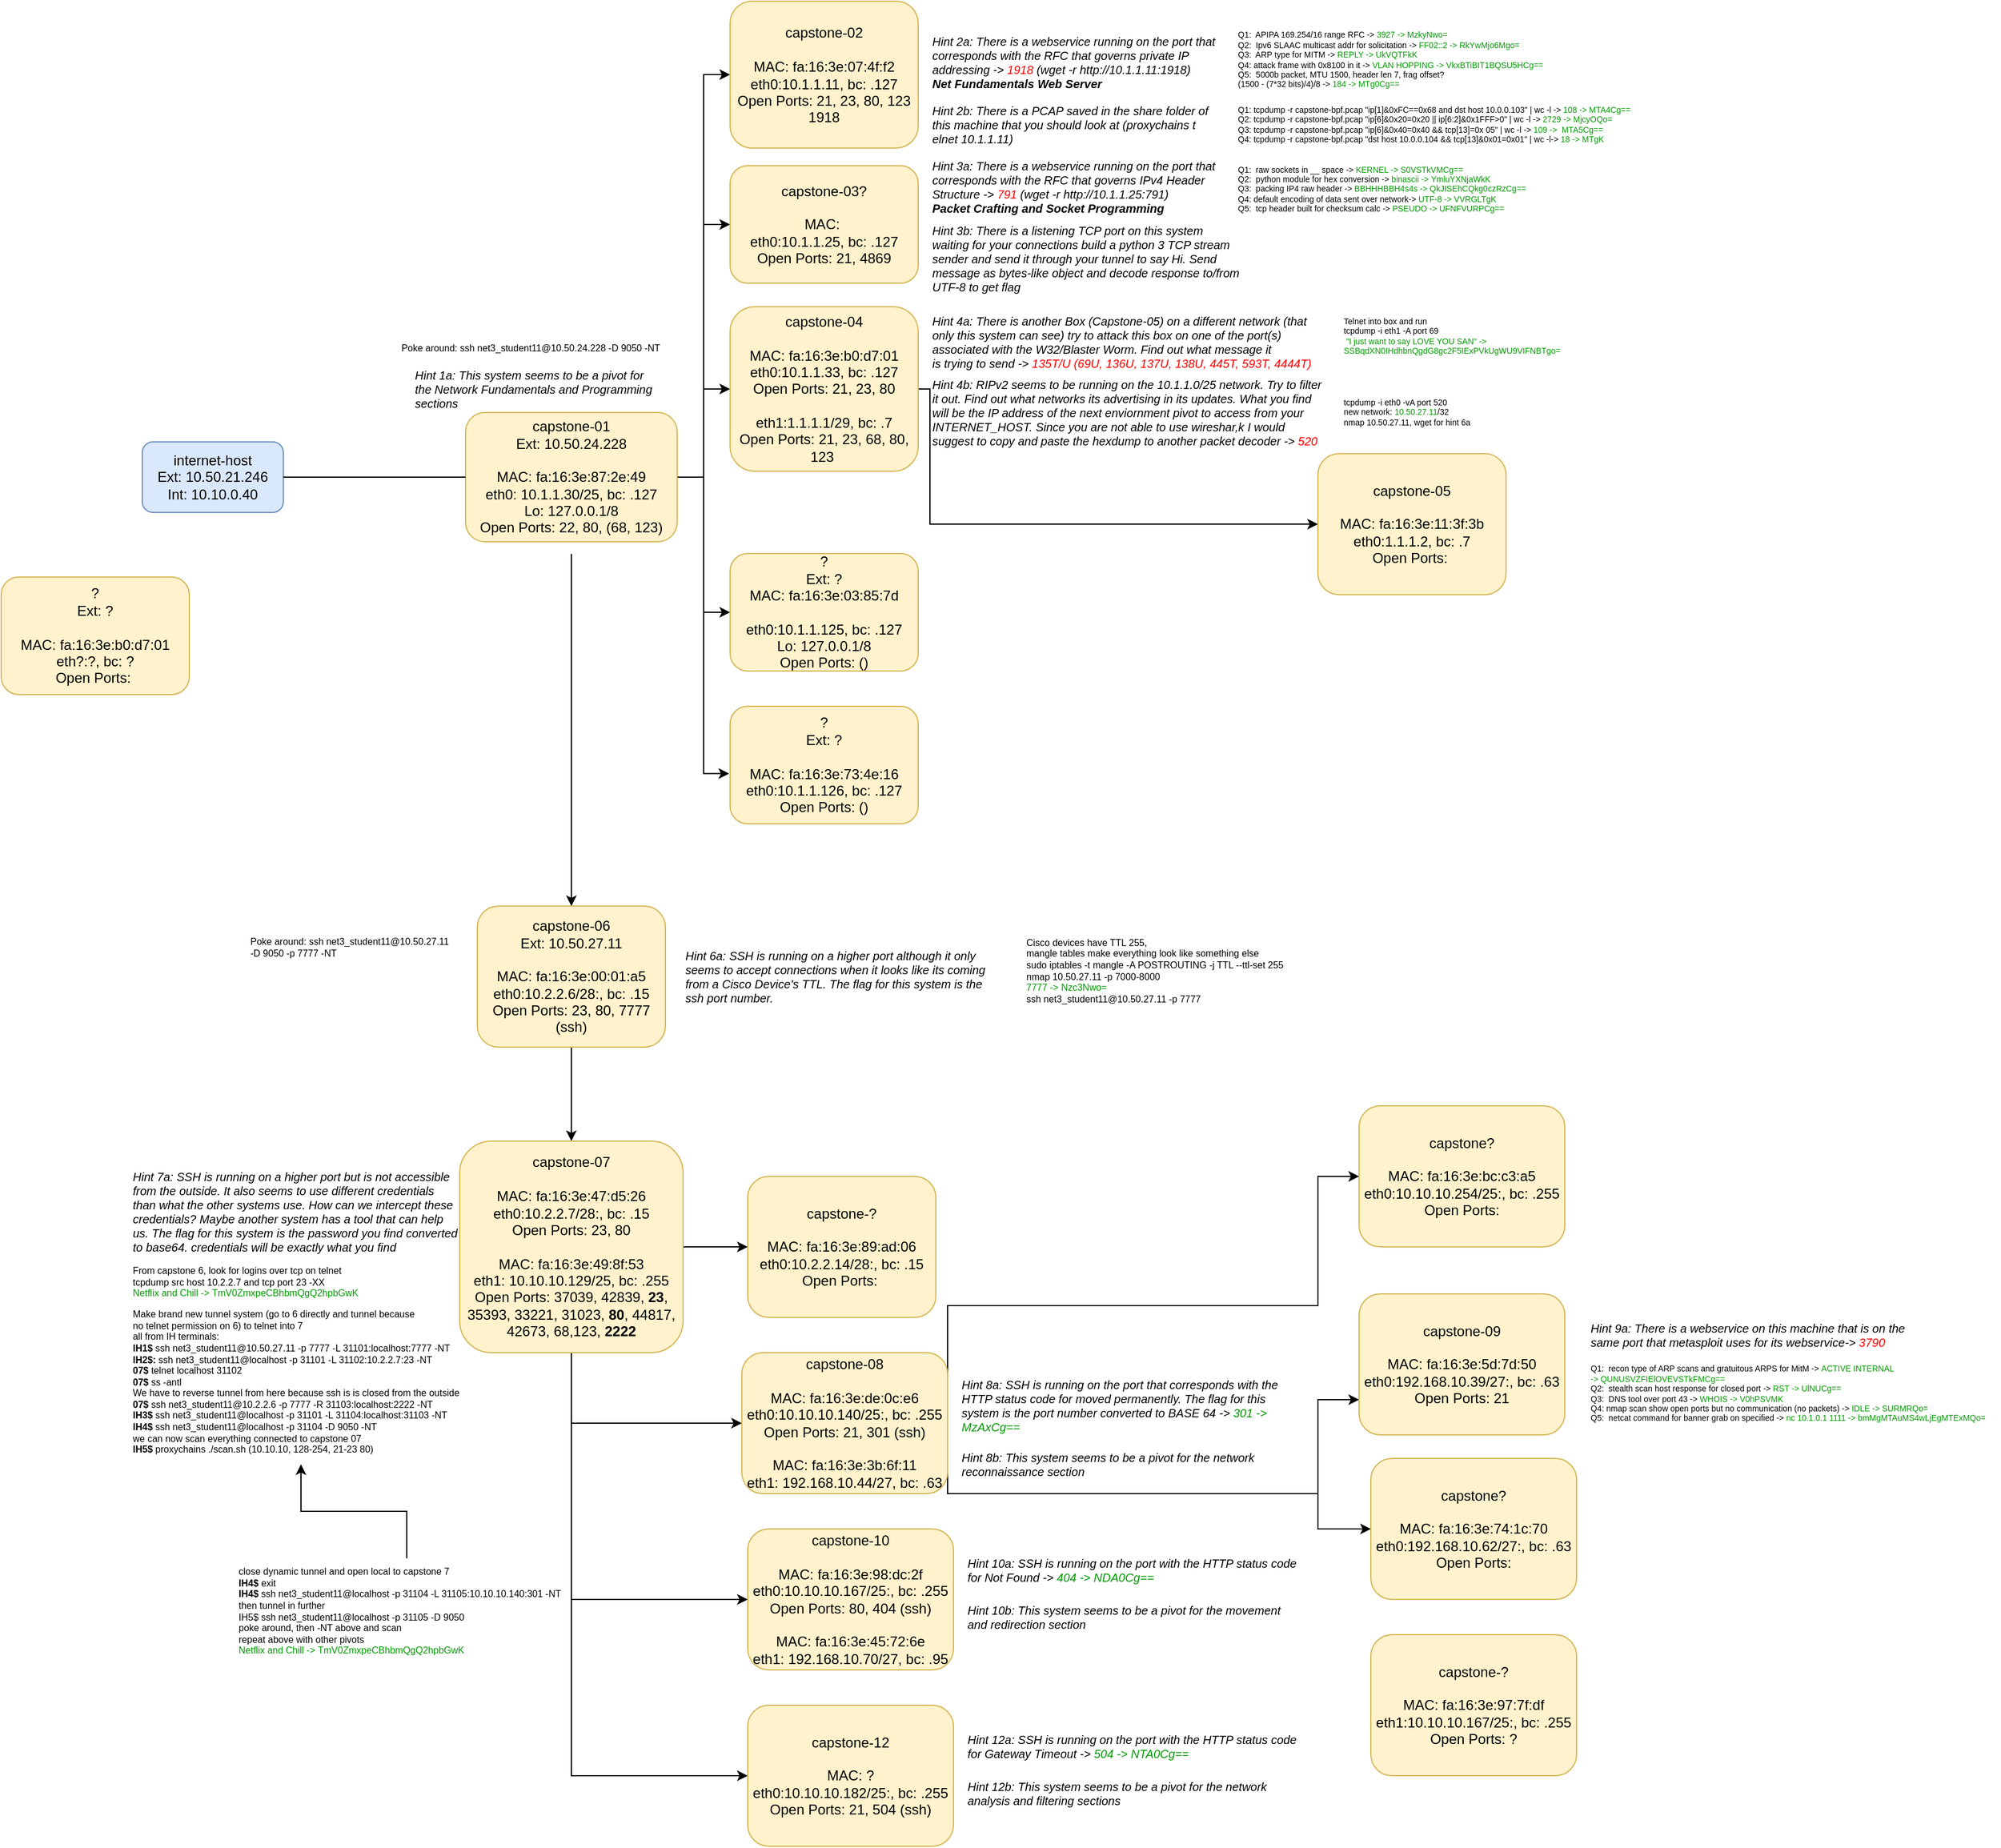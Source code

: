 <mxfile version="16.6.2" type="github">
  <diagram id="ZfgTW8RmMzK-_vYFPty-" name="Page-1">
    <mxGraphModel dx="1906" dy="566" grid="1" gridSize="10" guides="1" tooltips="1" connect="1" arrows="1" fold="1" page="1" pageScale="1" pageWidth="850" pageHeight="1100" math="0" shadow="0">
      <root>
        <mxCell id="0" />
        <mxCell id="1" parent="0" />
        <mxCell id="hog6Gc4PmT9u0CKpANyL-1" value="internet-host&lt;br&gt;Ext: 10.50.21.246&lt;br&gt;Int: 10.10.0.40" style="rounded=1;whiteSpace=wrap;html=1;fillColor=#dae8fc;strokeColor=#6c8ebf;" vertex="1" parent="1">
          <mxGeometry y="745" width="120" height="60" as="geometry" />
        </mxCell>
        <mxCell id="hog6Gc4PmT9u0CKpANyL-12" style="edgeStyle=orthogonalEdgeStyle;rounded=0;orthogonalLoop=1;jettySize=auto;html=1;exitX=1;exitY=0.5;exitDx=0;exitDy=0;entryX=0;entryY=0.5;entryDx=0;entryDy=0;" edge="1" parent="1" source="hog6Gc4PmT9u0CKpANyL-2" target="hog6Gc4PmT9u0CKpANyL-4">
          <mxGeometry relative="1" as="geometry" />
        </mxCell>
        <mxCell id="hog6Gc4PmT9u0CKpANyL-17" style="edgeStyle=orthogonalEdgeStyle;rounded=0;orthogonalLoop=1;jettySize=auto;html=1;exitX=1;exitY=0.5;exitDx=0;exitDy=0;entryX=0;entryY=0.5;entryDx=0;entryDy=0;" edge="1" parent="1" source="hog6Gc4PmT9u0CKpANyL-2" target="hog6Gc4PmT9u0CKpANyL-14">
          <mxGeometry relative="1" as="geometry" />
        </mxCell>
        <mxCell id="hog6Gc4PmT9u0CKpANyL-18" style="edgeStyle=orthogonalEdgeStyle;rounded=0;orthogonalLoop=1;jettySize=auto;html=1;exitX=1;exitY=0.5;exitDx=0;exitDy=0;entryX=0;entryY=0.5;entryDx=0;entryDy=0;" edge="1" parent="1" source="hog6Gc4PmT9u0CKpANyL-2" target="hog6Gc4PmT9u0CKpANyL-15">
          <mxGeometry relative="1" as="geometry" />
        </mxCell>
        <mxCell id="hog6Gc4PmT9u0CKpANyL-19" style="edgeStyle=orthogonalEdgeStyle;rounded=0;orthogonalLoop=1;jettySize=auto;html=1;exitX=1;exitY=0.5;exitDx=0;exitDy=0;entryX=-0.005;entryY=0.573;entryDx=0;entryDy=0;entryPerimeter=0;" edge="1" parent="1" source="hog6Gc4PmT9u0CKpANyL-2" target="hog6Gc4PmT9u0CKpANyL-16">
          <mxGeometry relative="1" as="geometry" />
        </mxCell>
        <mxCell id="hog6Gc4PmT9u0CKpANyL-42" style="edgeStyle=orthogonalEdgeStyle;rounded=0;orthogonalLoop=1;jettySize=auto;html=1;exitX=0.5;exitY=1.094;exitDx=0;exitDy=0;entryX=0.5;entryY=0;entryDx=0;entryDy=0;fontSize=12;fontColor=#000000;exitPerimeter=0;" edge="1" parent="1" source="hog6Gc4PmT9u0CKpANyL-2" target="hog6Gc4PmT9u0CKpANyL-41">
          <mxGeometry relative="1" as="geometry">
            <Array as="points">
              <mxPoint x="365" y="840" />
              <mxPoint x="365" y="1140" />
            </Array>
          </mxGeometry>
        </mxCell>
        <mxCell id="hog6Gc4PmT9u0CKpANyL-55" style="edgeStyle=orthogonalEdgeStyle;rounded=0;orthogonalLoop=1;jettySize=auto;html=1;exitX=1;exitY=0.5;exitDx=0;exitDy=0;entryX=0;entryY=0.5;entryDx=0;entryDy=0;fontSize=8;fontColor=#000000;" edge="1" parent="1" source="hog6Gc4PmT9u0CKpANyL-2" target="hog6Gc4PmT9u0CKpANyL-20">
          <mxGeometry relative="1" as="geometry" />
        </mxCell>
        <mxCell id="hog6Gc4PmT9u0CKpANyL-2" value="capstone-01&lt;br&gt;Ext: 10.50.24.228&lt;br&gt;&lt;br&gt;MAC:&amp;nbsp;fa:16:3e:87:2e:49&lt;br&gt;eth0: 10.1.1.30/25, bc: .127&lt;br&gt;Lo: 127.0.0.1/8&lt;br&gt;Open Ports: 22, 80, (68, 123)" style="rounded=1;whiteSpace=wrap;html=1;fillColor=#fff2cc;strokeColor=#d6b656;" vertex="1" parent="1">
          <mxGeometry x="275" y="720" width="180" height="110" as="geometry" />
        </mxCell>
        <mxCell id="hog6Gc4PmT9u0CKpANyL-37" style="edgeStyle=orthogonalEdgeStyle;rounded=0;orthogonalLoop=1;jettySize=auto;html=1;exitX=1;exitY=0.5;exitDx=0;exitDy=0;fontSize=12;fontColor=#000000;entryX=0;entryY=0.5;entryDx=0;entryDy=0;" edge="1" parent="1" source="hog6Gc4PmT9u0CKpANyL-4" target="hog6Gc4PmT9u0CKpANyL-36">
          <mxGeometry relative="1" as="geometry">
            <mxPoint x="970" y="840" as="targetPoint" />
            <Array as="points">
              <mxPoint x="670" y="700" />
              <mxPoint x="670" y="815" />
            </Array>
          </mxGeometry>
        </mxCell>
        <mxCell id="hog6Gc4PmT9u0CKpANyL-4" value="capstone-04&lt;br&gt;&lt;br&gt;MAC:&amp;nbsp;fa:16:3e:b0:d7:01&lt;br&gt;eth0:10.1.1.33, bc: .127&lt;br&gt;Open Ports: 21, 23, 80&lt;br&gt;&lt;br&gt;eth1:1.1.1.1/29, bc: .7&lt;br&gt;Open Ports: 21, 23, 68, 80, 123&amp;nbsp;" style="rounded=1;whiteSpace=wrap;html=1;fillColor=#fff2cc;strokeColor=#d6b656;" vertex="1" parent="1">
          <mxGeometry x="500" y="630" width="160" height="140" as="geometry" />
        </mxCell>
        <mxCell id="hog6Gc4PmT9u0CKpANyL-9" value="" style="edgeStyle=orthogonalEdgeStyle;rounded=0;orthogonalLoop=1;jettySize=auto;html=1;exitX=1;exitY=0.5;exitDx=0;exitDy=0;endArrow=none;" edge="1" parent="1" source="hog6Gc4PmT9u0CKpANyL-1" target="hog6Gc4PmT9u0CKpANyL-2">
          <mxGeometry relative="1" as="geometry">
            <mxPoint x="120" y="775" as="sourcePoint" />
            <mxPoint x="230" y="775" as="targetPoint" />
          </mxGeometry>
        </mxCell>
        <mxCell id="hog6Gc4PmT9u0CKpANyL-13" value="?&lt;br&gt;Ext: ?&lt;br&gt;&lt;br&gt;MAC:&amp;nbsp;fa:16:3e:b0:d7:01&lt;br&gt;eth?:?, bc: ?&lt;br&gt;Open Ports:&amp;nbsp;" style="rounded=1;whiteSpace=wrap;html=1;fillColor=#fff2cc;strokeColor=#d6b656;" vertex="1" parent="1">
          <mxGeometry x="-120" y="860" width="160" height="100" as="geometry" />
        </mxCell>
        <mxCell id="hog6Gc4PmT9u0CKpANyL-14" value="capstone-02&lt;br&gt;&lt;br&gt;MAC: fa:16:3e:07:4f:f2&lt;br&gt;eth0:10.1.1.11, bc: .127&lt;br&gt;Open Ports: 21, 23, 80, 123 1918" style="rounded=1;whiteSpace=wrap;html=1;fillColor=#fff2cc;strokeColor=#d6b656;" vertex="1" parent="1">
          <mxGeometry x="500" y="370" width="160" height="125" as="geometry" />
        </mxCell>
        <mxCell id="hog6Gc4PmT9u0CKpANyL-15" value="?&lt;br&gt;Ext: ?&lt;br&gt;MAC: fa:16:3e:03:85:7d&lt;br&gt;&lt;br&gt;eth0:10.1.1.125, bc: .127&lt;br&gt;Lo: 127.0.0.1/8&lt;br&gt;Open Ports: ()" style="rounded=1;whiteSpace=wrap;html=1;fillColor=#fff2cc;strokeColor=#d6b656;" vertex="1" parent="1">
          <mxGeometry x="500" y="840" width="160" height="100" as="geometry" />
        </mxCell>
        <mxCell id="hog6Gc4PmT9u0CKpANyL-16" value="?&lt;br&gt;Ext: ?&lt;br&gt;&lt;br&gt;MAC:&amp;nbsp;fa:16:3e:73:4e:16&lt;br&gt;eth0:10.1.1.126, bc: .127&lt;br&gt;Open Ports: ()" style="rounded=1;whiteSpace=wrap;html=1;fillColor=#fff2cc;strokeColor=#d6b656;" vertex="1" parent="1">
          <mxGeometry x="500" y="970" width="160" height="100" as="geometry" />
        </mxCell>
        <mxCell id="hog6Gc4PmT9u0CKpANyL-20" value="capstone-03?&lt;br&gt;&lt;br&gt;MAC:&amp;nbsp;&lt;br&gt;eth0:10.1.1.25, bc: .127&lt;br&gt;Open Ports: 21, 4869" style="rounded=1;whiteSpace=wrap;html=1;fillColor=#fff2cc;strokeColor=#d6b656;" vertex="1" parent="1">
          <mxGeometry x="500" y="510" width="160" height="100" as="geometry" />
        </mxCell>
        <mxCell id="hog6Gc4PmT9u0CKpANyL-21" value="Hint 2a: There is a webservice running on the port that &lt;br style=&quot;font-size: 10px&quot;&gt;corresponds with the RFC that governs private IP &lt;br&gt;addressing -&amp;gt; &lt;font color=&quot;#ff0000&quot;&gt;1918&amp;nbsp;&lt;/font&gt;(wget -r http://10.1.1.11:1918)&lt;br&gt;&lt;b&gt;Net Fundamentals Web Server&lt;/b&gt;" style="text;html=1;align=left;verticalAlign=middle;resizable=0;points=[];autosize=1;strokeColor=none;fillColor=none;fontStyle=2;fontSize=10;" vertex="1" parent="1">
          <mxGeometry x="670" y="397" width="260" height="50" as="geometry" />
        </mxCell>
        <mxCell id="hog6Gc4PmT9u0CKpANyL-22" value="Hint 2b: There is a PCAP saved in the share folder of &lt;br&gt;this machine that you should look at (proxychains t&lt;br&gt;elnet 10.1.1.11)" style="text;html=1;align=left;verticalAlign=middle;resizable=0;points=[];autosize=1;strokeColor=none;fillColor=none;fontStyle=2;fontSize=10;" vertex="1" parent="1">
          <mxGeometry x="670" y="455" width="250" height="40" as="geometry" />
        </mxCell>
        <mxCell id="hog6Gc4PmT9u0CKpANyL-23" value="Hint 3a: There is a webservice running on the port that &lt;br&gt;corresponds with&amp;nbsp;the RFC that governs IPv4 Header &lt;br&gt;Structure -&amp;gt; &lt;font color=&quot;#ff0000&quot;&gt;791 &lt;/font&gt;(wget -r http://10.1.1.25:791)&lt;b&gt;&lt;br&gt;Packet Crafting and Socket Programming&lt;/b&gt;" style="text;html=1;align=left;verticalAlign=middle;resizable=0;points=[];autosize=1;strokeColor=none;fillColor=none;fontStyle=2;fontSize=10;" vertex="1" parent="1">
          <mxGeometry x="670" y="503" width="260" height="50" as="geometry" />
        </mxCell>
        <mxCell id="hog6Gc4PmT9u0CKpANyL-24" value="Hint 3b: There is a listening TCP port on this system &lt;br&gt;waiting for your connections build a python 3 TCP stream &lt;br&gt;sender and send it through your tunnel to say Hi. Send &lt;br&gt;message as bytes-like object and&amp;nbsp;decode response to/from &lt;br&gt;UTF-8 to get flag&amp;nbsp;" style="text;html=1;align=left;verticalAlign=middle;resizable=0;points=[];autosize=1;strokeColor=none;fillColor=none;fontStyle=2;fontSize=10;" vertex="1" parent="1">
          <mxGeometry x="670" y="554" width="280" height="70" as="geometry" />
        </mxCell>
        <mxCell id="hog6Gc4PmT9u0CKpANyL-25" value="Hint 4a: There is another Box (Capstone-05) on a different network (that&lt;br&gt;only this system can see) try to attack this box on one of the port(s)&amp;nbsp;&lt;br&gt;associated with the W32/Blaster Worm. Find out what message it&lt;br&gt;is trying to send -&amp;gt;&amp;nbsp;&lt;font color=&quot;#ff0000&quot;&gt;135T/U (69U, 136U, 137U, 138U, 445T, 593T, 4444T)&lt;/font&gt;" style="text;html=1;align=left;verticalAlign=middle;resizable=0;points=[];autosize=1;strokeColor=none;fillColor=none;fontStyle=2;fontSize=10;" vertex="1" parent="1">
          <mxGeometry x="670" y="635" width="340" height="50" as="geometry" />
        </mxCell>
        <mxCell id="hog6Gc4PmT9u0CKpANyL-26" value="Hint 4b: RIPv2 seems to be running on the 10.1.1.0/25 network. Try to filter&lt;br&gt;it out. Find out what networks its advertising in its updates. What you find&lt;br&gt;will be the IP address of the next enviornment pivot to access from your&amp;nbsp;&lt;br&gt;INTERNET_HOST. Since you are not able to use wireshar,k I would &lt;br&gt;suggest to copy and paste the hexdump to another packet decoder -&amp;gt; &lt;font color=&quot;#ff0000&quot;&gt;520&lt;/font&gt;" style="text;html=1;align=left;verticalAlign=middle;resizable=0;points=[];autosize=1;strokeColor=none;fillColor=none;fontStyle=2;fontSize=10;" vertex="1" parent="1">
          <mxGeometry x="670" y="685" width="350" height="70" as="geometry" />
        </mxCell>
        <mxCell id="hog6Gc4PmT9u0CKpANyL-27" value="Hint 1a: This system seems to be a pivot for&lt;br&gt;the Network Fundamentals and Programming&lt;br&gt;sections" style="text;html=1;align=left;verticalAlign=middle;resizable=0;points=[];autosize=1;strokeColor=none;fillColor=none;fontStyle=2;fontSize=10;" vertex="1" parent="1">
          <mxGeometry x="230" y="680" width="220" height="40" as="geometry" />
        </mxCell>
        <mxCell id="hog6Gc4PmT9u0CKpANyL-30" value="&lt;font color=&quot;#000000&quot; style=&quot;font-size: 7px&quot;&gt;Q1:&amp;nbsp; APIPA 169.254/16 range RFC -&amp;gt;&lt;/font&gt;&lt;font color=&quot;#009900&quot; style=&quot;font-size: 7px&quot;&gt;&amp;nbsp;3927 -&amp;gt; MzkyNwo=&lt;br style=&quot;font-size: 7px&quot;&gt;&lt;/font&gt;&lt;font color=&quot;#000000&quot; style=&quot;font-size: 7px&quot;&gt;Q2:&amp;nbsp; Ipv6 SLAAC multicast addr for solicitation -&amp;gt;&lt;/font&gt;&lt;font color=&quot;#009900&quot; style=&quot;font-size: 7px&quot;&gt;&amp;nbsp;FF02::2 -&amp;gt;&amp;nbsp;&lt;/font&gt;&lt;font color=&quot;#009900&quot; style=&quot;font-size: 7px&quot;&gt;RkYwMjo6Mgo=&lt;br style=&quot;font-size: 7px&quot;&gt;&lt;/font&gt;&lt;font color=&quot;#000000&quot; style=&quot;font-size: 7px&quot;&gt;Q3:&amp;nbsp; ARP type for MITM -&amp;gt;&lt;/font&gt;&lt;font color=&quot;#009900&quot; style=&quot;font-size: 7px&quot;&gt;&amp;nbsp;REPLY -&amp;gt;&amp;nbsp;&lt;/font&gt;&lt;font color=&quot;#009900&quot; style=&quot;font-size: 7px&quot;&gt;UkVQTFkK&lt;br style=&quot;font-size: 7px&quot;&gt;&lt;/font&gt;&lt;font color=&quot;#000000&quot; style=&quot;font-size: 7px&quot;&gt;Q4: attack frame with 0x8100 in it -&amp;gt;&lt;/font&gt;&lt;font color=&quot;#009900&quot; style=&quot;font-size: 7px&quot;&gt;&amp;nbsp;VLAN HOPPING -&amp;gt;&amp;nbsp;&lt;/font&gt;&lt;font color=&quot;#009900&quot; style=&quot;font-size: 7px&quot;&gt;VkxBTiBIT1BQSU5HCg==&lt;br style=&quot;font-size: 7px&quot;&gt;&lt;/font&gt;&lt;font color=&quot;#000000&quot; style=&quot;font-size: 7px&quot;&gt;Q5:&amp;nbsp; 5000b packet, MTU 1500, header len 7, frag offset? &lt;br style=&quot;font-size: 7px&quot;&gt;(1500 - (7*32 bits)/4)/8 -&amp;gt;&lt;/font&gt;&lt;font color=&quot;#009900&quot; style=&quot;font-size: 7px&quot;&gt;&amp;nbsp;184 -&amp;gt;&amp;nbsp;&lt;/font&gt;&lt;font color=&quot;#009900&quot; style=&quot;font-size: 7px&quot;&gt;MTg0Cg==&lt;br style=&quot;font-size: 7px&quot;&gt;&lt;/font&gt;" style="text;html=1;align=left;verticalAlign=middle;resizable=0;points=[];autosize=1;strokeColor=none;fillColor=none;fontSize=7;fontColor=#FF0000;" vertex="1" parent="1">
          <mxGeometry x="930" y="395" width="280" height="50" as="geometry" />
        </mxCell>
        <mxCell id="hog6Gc4PmT9u0CKpANyL-31" value="&lt;font color=&quot;#000000&quot; style=&quot;font-size: 7px&quot;&gt;Q1:&amp;nbsp;&lt;span style=&quot;font-size: 7px&quot;&gt;tcpdump -r capstone-bpf.pcap &quot;ip[1]&amp;amp;0xFC==0x68 and dst host&amp;nbsp;&lt;/span&gt;&lt;span style=&quot;font-size: 7px&quot;&gt;10.0.0.103&quot; | wc -l&lt;/span&gt;&amp;nbsp;-&amp;gt;&lt;/font&gt;&lt;font color=&quot;#009900&quot; style=&quot;font-size: 7px&quot;&gt;&amp;nbsp;108 -&amp;gt; MTA4Cg==&lt;br style=&quot;font-size: 7px&quot;&gt;&lt;/font&gt;&lt;font color=&quot;#000000&quot; style=&quot;font-size: 7px&quot;&gt;Q2: tcpdump -r capstone-bpf.pcap &quot;ip[6]&amp;amp;0x20=0x20 || ip[6:2]&amp;amp;0x1FFF&amp;gt;0&quot; | wc -l&amp;nbsp;-&amp;gt;&lt;/font&gt;&lt;font color=&quot;#009900&quot; style=&quot;font-size: 7px&quot;&gt;&amp;nbsp;2729 -&amp;gt;&amp;nbsp;&lt;/font&gt;&lt;font color=&quot;#009900&quot; style=&quot;font-size: 7px&quot;&gt;MjcyOQo=&lt;br style=&quot;font-size: 7px&quot;&gt;&lt;/font&gt;&lt;font color=&quot;#000000&quot; style=&quot;font-size: 7px&quot;&gt;Q3:&amp;nbsp;&lt;span style=&quot;font-size: 7px&quot;&gt;tcpdump -r capstone-bpf.pcap &quot;ip[6]&amp;amp;0x40=0x40 &amp;amp;&amp;amp; tcp[13]=0x&amp;nbsp;&lt;/span&gt;&lt;span style=&quot;font-size: 7px&quot;&gt;05&quot; | wc -l&amp;nbsp;&lt;/span&gt;-&amp;gt;&lt;/font&gt;&lt;font color=&quot;#009900&quot; style=&quot;font-size: 7px&quot;&gt;&amp;nbsp;109 -&amp;gt;&amp;nbsp;&amp;nbsp;&lt;/font&gt;&lt;font color=&quot;#009900&quot; style=&quot;font-size: 7px&quot;&gt;MTA5Cg==&lt;br style=&quot;font-size: 7px&quot;&gt;&lt;/font&gt;&lt;font color=&quot;#000000&quot; style=&quot;font-size: 7px&quot;&gt;Q4:&amp;nbsp;&lt;span style=&quot;font-size: 7px&quot;&gt;tcpdump -r capstone-bpf.pcap &quot;dst host 10.0.0.104 &amp;amp;&amp;amp; tcp[13&lt;/span&gt;&lt;span style=&quot;font-size: 7px&quot;&gt;]&amp;amp;0x01=0x01&quot; | wc -l&lt;/span&gt;-&amp;gt;&lt;/font&gt;&lt;font color=&quot;#009900&quot; style=&quot;font-size: 7px&quot;&gt;&amp;nbsp;18 -&amp;gt;&amp;nbsp;&lt;/font&gt;&lt;font color=&quot;#009900&quot; style=&quot;font-size: 7px&quot;&gt;MTgK&lt;br style=&quot;font-size: 7px&quot;&gt;&lt;/font&gt;" style="text;html=1;align=left;verticalAlign=middle;resizable=0;points=[];autosize=1;strokeColor=none;fillColor=none;fontSize=7;fontColor=#FF0000;" vertex="1" parent="1">
          <mxGeometry x="930" y="455" width="350" height="40" as="geometry" />
        </mxCell>
        <mxCell id="hog6Gc4PmT9u0CKpANyL-34" value="&lt;font color=&quot;#000000&quot; style=&quot;font-size: 7px;&quot;&gt;Q1:&amp;nbsp; raw sockets in __ space -&amp;gt;&lt;/font&gt;&lt;font color=&quot;#009900&quot; style=&quot;font-size: 7px;&quot;&gt;&amp;nbsp;KERNEL -&amp;gt; S0VSTkVMCg==&lt;br style=&quot;font-size: 7px;&quot;&gt;&lt;/font&gt;&lt;font color=&quot;#000000&quot; style=&quot;font-size: 7px;&quot;&gt;Q2:&amp;nbsp; python module for hex conversion -&amp;gt;&lt;/font&gt;&lt;font color=&quot;#009900&quot; style=&quot;font-size: 7px;&quot;&gt;&amp;nbsp;binascii -&amp;gt;&amp;nbsp;&lt;/font&gt;&lt;font color=&quot;#009900&quot; style=&quot;font-size: 7px;&quot;&gt;YmluYXNjaWkK&lt;br style=&quot;font-size: 7px;&quot;&gt;&lt;/font&gt;&lt;font color=&quot;#000000&quot; style=&quot;font-size: 7px;&quot;&gt;Q3:&amp;nbsp; packing IP4 raw header -&amp;gt;&lt;/font&gt;&lt;font color=&quot;#009900&quot; style=&quot;font-size: 7px;&quot;&gt;&amp;nbsp;BBHHHBBH4s4s -&amp;gt;&amp;nbsp;&lt;/font&gt;&lt;font color=&quot;#009900&quot; style=&quot;font-size: 7px;&quot;&gt;QkJISEhCQkg0czRzCg==&lt;br style=&quot;font-size: 7px;&quot;&gt;&lt;/font&gt;&lt;font color=&quot;#000000&quot; style=&quot;font-size: 7px;&quot;&gt;Q4: default encoding of data sent over network-&amp;gt;&lt;/font&gt;&lt;font color=&quot;#009900&quot; style=&quot;font-size: 7px;&quot;&gt;&amp;nbsp;UTF-8 -&amp;gt;&amp;nbsp;&lt;/font&gt;&lt;font color=&quot;#009900&quot; style=&quot;font-size: 7px;&quot;&gt;VVRGLTgK&lt;br style=&quot;font-size: 7px;&quot;&gt;&lt;/font&gt;&lt;font color=&quot;#000000&quot; style=&quot;font-size: 7px;&quot;&gt;Q5:&amp;nbsp; tcp header built for checksum calc&amp;nbsp;-&amp;gt;&lt;/font&gt;&lt;font color=&quot;#009900&quot; style=&quot;font-size: 7px;&quot;&gt;&amp;nbsp;PSEUDO -&amp;gt;&amp;nbsp;&lt;/font&gt;&lt;font color=&quot;#009900&quot; style=&quot;font-size: 7px;&quot;&gt;UFNFVURPCg==&lt;br style=&quot;font-size: 7px;&quot;&gt;&lt;/font&gt;" style="text;html=1;align=left;verticalAlign=middle;resizable=0;points=[];autosize=1;strokeColor=none;fillColor=none;fontSize=7;fontColor=#FF0000;" vertex="1" parent="1">
          <mxGeometry x="930" y="505" width="260" height="50" as="geometry" />
        </mxCell>
        <mxCell id="hog6Gc4PmT9u0CKpANyL-36" value="capstone-05&lt;br&gt;&lt;br&gt;MAC:&amp;nbsp;fa:16:3e:11:3f:3b&lt;br&gt;eth0:1.1.1.2, bc: .7&lt;br&gt;Open Ports:&amp;nbsp;" style="rounded=1;whiteSpace=wrap;html=1;fillColor=#fff2cc;strokeColor=#d6b656;" vertex="1" parent="1">
          <mxGeometry x="1000" y="755" width="160" height="120" as="geometry" />
        </mxCell>
        <mxCell id="hog6Gc4PmT9u0CKpANyL-38" value="&lt;font&gt;&lt;font color=&quot;#000000&quot; style=&quot;font-size: 7px&quot;&gt;Telnet into box and run&lt;br&gt;&lt;/font&gt;&lt;font color=&quot;#000000&quot;&gt;tcpdump -i eth1 -A port 69&lt;/font&gt;&lt;br&gt;&amp;nbsp;&lt;font color=&quot;#009900&quot;&gt;&quot;I just want to say LOVE YOU SAN&quot; -&amp;gt;&lt;br&gt;SSBqdXN0IHdhbnQgdG8gc2F5IExPVkUgWU9VIFNBTgo=&amp;nbsp;&lt;/font&gt;&amp;nbsp;&lt;br style=&quot;font-size: 7px&quot;&gt;&lt;/font&gt;" style="text;html=1;align=left;verticalAlign=middle;resizable=0;points=[];autosize=1;strokeColor=none;fillColor=none;fontSize=7;fontColor=#FF0000;" vertex="1" parent="1">
          <mxGeometry x="1020" y="635" width="200" height="40" as="geometry" />
        </mxCell>
        <mxCell id="hog6Gc4PmT9u0CKpANyL-40" value="&lt;font&gt;&lt;font color=&quot;#000000&quot;&gt;tcpdump -i eth0 -vA port 520&lt;br&gt;new network:&amp;nbsp;&lt;/font&gt;&lt;font color=&quot;#009900&quot;&gt;10.50.27.11&lt;/font&gt;&lt;font color=&quot;#000000&quot;&gt;/32&lt;br&gt;nmap 10.50.27.11, wget for hint 6a&lt;/font&gt;&lt;br style=&quot;font-size: 7px&quot;&gt;&lt;/font&gt;" style="text;html=1;align=left;verticalAlign=middle;resizable=0;points=[];autosize=1;strokeColor=none;fillColor=none;fontSize=7;fontColor=#FF0000;" vertex="1" parent="1">
          <mxGeometry x="1020" y="705" width="120" height="30" as="geometry" />
        </mxCell>
        <mxCell id="hog6Gc4PmT9u0CKpANyL-50" style="edgeStyle=orthogonalEdgeStyle;rounded=0;orthogonalLoop=1;jettySize=auto;html=1;exitX=0.5;exitY=1;exitDx=0;exitDy=0;fontSize=8;fontColor=#000000;" edge="1" parent="1" source="hog6Gc4PmT9u0CKpANyL-41" target="hog6Gc4PmT9u0CKpANyL-48">
          <mxGeometry relative="1" as="geometry" />
        </mxCell>
        <mxCell id="hog6Gc4PmT9u0CKpANyL-41" value="capstone-06&lt;br&gt;Ext: 10.50.27.11&lt;br&gt;&lt;br&gt;MAC:&amp;nbsp;fa:16:3e:00:01:a5&lt;br&gt;eth0:10.2.2.6/28:, bc: .15&lt;br&gt;Open Ports: 23, 80, 7777 (ssh)" style="rounded=1;whiteSpace=wrap;html=1;fillColor=#fff2cc;strokeColor=#d6b656;" vertex="1" parent="1">
          <mxGeometry x="285" y="1140" width="160" height="120" as="geometry" />
        </mxCell>
        <mxCell id="hog6Gc4PmT9u0CKpANyL-43" value="Hint 6a: SSH is running on a higher port although it only &lt;br&gt;seems to accept connections when it looks like its coming &lt;br&gt;from a Cisco Device&#39;s TTL. The flag for this system is the &lt;br&gt;ssh port number." style="text;html=1;align=left;verticalAlign=middle;resizable=0;points=[];autosize=1;strokeColor=none;fillColor=none;fontStyle=2;fontSize=10;" vertex="1" parent="1">
          <mxGeometry x="460" y="1175" width="270" height="50" as="geometry" />
        </mxCell>
        <mxCell id="hog6Gc4PmT9u0CKpANyL-44" value="&lt;div style=&quot;font-size: 8px&quot;&gt;&lt;span style=&quot;font-size: 8px&quot;&gt;Cisco devices have TTL 255,&lt;/span&gt;&lt;/div&gt;mangle tables make everything look like something else&lt;br style=&quot;font-size: 8px&quot;&gt;sudo iptables -t mangle -A POSTROUTING -j TTL --ttl-set 255&lt;br&gt;nmap 10.50.27.11 -p 7000-8000&lt;br&gt;&lt;font color=&quot;#009900&quot;&gt;7777 -&amp;gt;&amp;nbsp;Nzc3Nwo=&lt;/font&gt;&lt;br&gt;ssh net3_student11@10.50.27.11 -p 7777" style="text;html=1;align=left;verticalAlign=middle;resizable=0;points=[];autosize=1;strokeColor=none;fillColor=none;fontSize=8;fontColor=#000000;" vertex="1" parent="1">
          <mxGeometry x="750" y="1160" width="230" height="70" as="geometry" />
        </mxCell>
        <mxCell id="hog6Gc4PmT9u0CKpANyL-46" value="Poke around:&amp;nbsp;ssh net3_student11@10.50.24.228 -D 9050 -NT" style="text;html=1;align=center;verticalAlign=middle;resizable=0;points=[];autosize=1;strokeColor=none;fillColor=none;fontSize=8;fontColor=#000000;" vertex="1" parent="1">
          <mxGeometry x="210" y="655" width="240" height="20" as="geometry" />
        </mxCell>
        <mxCell id="hog6Gc4PmT9u0CKpANyL-47" value="Poke around:&amp;nbsp;ssh net3_student11@10.50.27.11 &lt;br&gt;-D 9050 -p 7777 -NT" style="text;html=1;align=left;verticalAlign=middle;resizable=0;points=[];autosize=1;strokeColor=none;fillColor=none;fontSize=8;fontColor=#000000;" vertex="1" parent="1">
          <mxGeometry x="90" y="1160" width="180" height="30" as="geometry" />
        </mxCell>
        <mxCell id="hog6Gc4PmT9u0CKpANyL-51" style="edgeStyle=orthogonalEdgeStyle;rounded=0;orthogonalLoop=1;jettySize=auto;html=1;exitX=1;exitY=0.5;exitDx=0;exitDy=0;fontSize=8;fontColor=#000000;" edge="1" parent="1" source="hog6Gc4PmT9u0CKpANyL-48" target="hog6Gc4PmT9u0CKpANyL-49">
          <mxGeometry relative="1" as="geometry" />
        </mxCell>
        <mxCell id="hog6Gc4PmT9u0CKpANyL-68" style="edgeStyle=orthogonalEdgeStyle;rounded=0;orthogonalLoop=1;jettySize=auto;html=1;exitX=0.5;exitY=1;exitDx=0;exitDy=0;fontSize=8;fontColor=#009900;" edge="1" parent="1" source="hog6Gc4PmT9u0CKpANyL-48" target="hog6Gc4PmT9u0CKpANyL-56">
          <mxGeometry relative="1" as="geometry" />
        </mxCell>
        <mxCell id="hog6Gc4PmT9u0CKpANyL-69" style="edgeStyle=orthogonalEdgeStyle;rounded=0;orthogonalLoop=1;jettySize=auto;html=1;exitX=0.5;exitY=1;exitDx=0;exitDy=0;entryX=0;entryY=0.5;entryDx=0;entryDy=0;fontSize=8;fontColor=#009900;" edge="1" parent="1" source="hog6Gc4PmT9u0CKpANyL-48" target="hog6Gc4PmT9u0CKpANyL-57">
          <mxGeometry relative="1" as="geometry" />
        </mxCell>
        <mxCell id="hog6Gc4PmT9u0CKpANyL-70" style="edgeStyle=orthogonalEdgeStyle;rounded=0;orthogonalLoop=1;jettySize=auto;html=1;exitX=0.5;exitY=1;exitDx=0;exitDy=0;entryX=0;entryY=0.5;entryDx=0;entryDy=0;fontSize=8;fontColor=#009900;" edge="1" parent="1" source="hog6Gc4PmT9u0CKpANyL-48" target="hog6Gc4PmT9u0CKpANyL-62">
          <mxGeometry relative="1" as="geometry" />
        </mxCell>
        <mxCell id="hog6Gc4PmT9u0CKpANyL-48" value="capstone-07&lt;br&gt;&lt;br&gt;MAC:&amp;nbsp;fa:16:3e:47:d5:26&lt;br&gt;eth0:10.2.2.7/28:, bc: .15&lt;br&gt;Open Ports: 23, 80&lt;br&gt;&lt;br&gt;MAC:&amp;nbsp;fa:16:3e:49:8f:53&lt;br&gt;eth1: 10.10.10.129/25, bc: .255&lt;br&gt;Open Ports: 37039, 42839, &lt;b&gt;23&lt;/b&gt;, 35393, 33221, 31023, &lt;b&gt;80&lt;/b&gt;, 44817, 42673, 68,123, &lt;b&gt;2222&lt;/b&gt;" style="rounded=1;whiteSpace=wrap;html=1;fillColor=#fff2cc;strokeColor=#d6b656;" vertex="1" parent="1">
          <mxGeometry x="270" y="1340" width="190" height="180" as="geometry" />
        </mxCell>
        <mxCell id="hog6Gc4PmT9u0CKpANyL-49" value="capstone-?&lt;br&gt;&lt;br&gt;MAC:&amp;nbsp;fa:16:3e:89:ad:06&lt;br&gt;eth0:10.2.2.14/28:, bc: .15&lt;br&gt;Open Ports:&amp;nbsp;" style="rounded=1;whiteSpace=wrap;html=1;fillColor=#fff2cc;strokeColor=#d6b656;" vertex="1" parent="1">
          <mxGeometry x="515" y="1370" width="160" height="120" as="geometry" />
        </mxCell>
        <mxCell id="hog6Gc4PmT9u0CKpANyL-52" value="Hint 7a: SSH is running on a higher port but is not accessible&lt;br&gt;from the outside. It also seems to use different credentials&amp;nbsp;&lt;br&gt;than what the other systems use. How can we intercept these&lt;br&gt;credentials? Maybe another system has a tool that can help&lt;br&gt;us. The flag for this system is the password you find converted&lt;br&gt;to base64. credentials will be exactly what you find" style="text;html=1;align=left;verticalAlign=middle;resizable=0;points=[];autosize=1;strokeColor=none;fillColor=none;fontStyle=2;fontSize=10;" vertex="1" parent="1">
          <mxGeometry x="-10" y="1360" width="290" height="80" as="geometry" />
        </mxCell>
        <mxCell id="hog6Gc4PmT9u0CKpANyL-53" value="From capstone 6, look for logins over tcp on telnet&lt;br&gt;tcpdump src host 10.2.2.7 and tcp port 23 -XX&lt;br&gt;&lt;font color=&quot;#009900&quot;&gt;Netflix and Chill -&amp;gt;&amp;nbsp;TmV0ZmxpeCBhbmQgQ2hpbGwK&lt;/font&gt;" style="text;html=1;align=left;verticalAlign=middle;resizable=0;points=[];autosize=1;strokeColor=none;fillColor=none;fontSize=8;fontColor=#000000;" vertex="1" parent="1">
          <mxGeometry x="-10" y="1440" width="210" height="40" as="geometry" />
        </mxCell>
        <mxCell id="hog6Gc4PmT9u0CKpANyL-54" value="&lt;div&gt;&lt;font color=&quot;#000000&quot;&gt;Make brand new tunnel system (go to 6 directly and tunnel because&amp;nbsp;&lt;/font&gt;&lt;/div&gt;&lt;div&gt;&lt;font color=&quot;#000000&quot;&gt;no telnet permission on 6) to telnet into 7&lt;/font&gt;&lt;/div&gt;&lt;div&gt;&lt;font color=&quot;#000000&quot;&gt;all from IH terminals:&lt;/font&gt;&lt;/div&gt;&lt;div&gt;&lt;font color=&quot;#000000&quot;&gt;&lt;b&gt;IH1$&amp;nbsp;&lt;/b&gt;ssh net3_student11@10.50.27.11 -p 7777 -L 31101:localhost:777&lt;/font&gt;&lt;span style=&quot;color: rgb(0 , 0 , 0)&quot;&gt;7 -NT&lt;/span&gt;&lt;/div&gt;&lt;div&gt;&lt;font color=&quot;#000000&quot;&gt;&lt;b&gt;IH2$:&amp;nbsp;&lt;/b&gt;ssh net3_student11@localhost -p 31101 -L 31102:10.2.2.7:23 -NT&lt;/font&gt;&lt;br&gt;&lt;/div&gt;&lt;div&gt;&lt;font color=&quot;#000000&quot;&gt;&lt;b&gt;07$&amp;nbsp;&lt;/b&gt;telnet localhost 31102&lt;br&gt;&lt;/font&gt;&lt;/div&gt;&lt;div&gt;&lt;font color=&quot;#000000&quot;&gt;&lt;b&gt;07$&amp;nbsp;&lt;/b&gt;ss -antl&lt;/font&gt;&lt;/div&gt;&lt;div&gt;&lt;font color=&quot;#000000&quot;&gt;We have to reverse tunnel from here because ssh is is closed from the outside&lt;/font&gt;&lt;/div&gt;&lt;b style=&quot;color: rgb(0 , 0 , 0)&quot;&gt;07$&amp;nbsp;&lt;/b&gt;&lt;span style=&quot;color: rgb(0 , 0 , 0)&quot;&gt;ssh net3_student11@10.2.2.6 -p 7777 -R 31103:localhost:2222 -NT&lt;br&gt;&lt;/span&gt;&lt;b style=&quot;color: rgb(0 , 0 , 0)&quot;&gt;IH3$&amp;nbsp;&lt;/b&gt;&lt;font color=&quot;#000000&quot;&gt;ssh net3_student11@localhost -p 31101 -L 31104:localhost:31103 -NT&lt;br&gt;&lt;b&gt;IH4$ &lt;/b&gt;ssh net3_student11@localhost -p 31104 -D 9050 -NT&lt;br&gt;we can now scan everything connected to capstone 07&lt;br&gt;&lt;b&gt;IH5$&lt;/b&gt; proxychains ./scan.sh (10.10.10, 128-254, 21-23 80)&lt;br&gt;&lt;/font&gt;" style="text;html=1;align=left;verticalAlign=middle;resizable=0;points=[];autosize=1;strokeColor=none;fillColor=none;fontSize=8;fontColor=#009900;" vertex="1" parent="1">
          <mxGeometry x="-10" y="1475" width="290" height="140" as="geometry" />
        </mxCell>
        <mxCell id="hog6Gc4PmT9u0CKpANyL-71" style="edgeStyle=orthogonalEdgeStyle;rounded=0;orthogonalLoop=1;jettySize=auto;html=1;exitX=1;exitY=0.75;exitDx=0;exitDy=0;entryX=0;entryY=0.75;entryDx=0;entryDy=0;fontSize=8;fontColor=#009900;" edge="1" parent="1" source="hog6Gc4PmT9u0CKpANyL-56" target="hog6Gc4PmT9u0CKpANyL-67">
          <mxGeometry relative="1" as="geometry">
            <Array as="points">
              <mxPoint x="685" y="1640" />
              <mxPoint x="1000" y="1640" />
            </Array>
          </mxGeometry>
        </mxCell>
        <mxCell id="hog6Gc4PmT9u0CKpANyL-74" style="edgeStyle=orthogonalEdgeStyle;rounded=0;orthogonalLoop=1;jettySize=auto;html=1;exitX=1;exitY=0.25;exitDx=0;exitDy=0;entryX=0;entryY=0.5;entryDx=0;entryDy=0;fontSize=8;fontColor=#009900;" edge="1" parent="1" source="hog6Gc4PmT9u0CKpANyL-56" target="hog6Gc4PmT9u0CKpANyL-73">
          <mxGeometry relative="1" as="geometry">
            <Array as="points">
              <mxPoint x="685" y="1480" />
              <mxPoint x="1000" y="1480" />
              <mxPoint x="1000" y="1370" />
            </Array>
          </mxGeometry>
        </mxCell>
        <mxCell id="hog6Gc4PmT9u0CKpANyL-75" style="edgeStyle=orthogonalEdgeStyle;rounded=0;orthogonalLoop=1;jettySize=auto;html=1;exitX=1;exitY=0.75;exitDx=0;exitDy=0;fontSize=8;fontColor=#009900;entryX=0;entryY=0.5;entryDx=0;entryDy=0;" edge="1" parent="1" source="hog6Gc4PmT9u0CKpANyL-56" target="hog6Gc4PmT9u0CKpANyL-72">
          <mxGeometry relative="1" as="geometry">
            <mxPoint x="1030" y="1900" as="targetPoint" />
            <Array as="points">
              <mxPoint x="685" y="1640" />
              <mxPoint x="1000" y="1640" />
              <mxPoint x="1000" y="1670" />
            </Array>
          </mxGeometry>
        </mxCell>
        <mxCell id="hog6Gc4PmT9u0CKpANyL-56" value="capstone-08&lt;br&gt;&lt;br&gt;MAC:&amp;nbsp;fa:16:3e:de:0c:e6&lt;br&gt;eth0:10.10.10.140/25:, bc: .255&lt;br&gt;Open Ports: 21, 301 (ssh)&lt;br&gt;&lt;br&gt;MAC:&amp;nbsp;fa:16:3e:3b:6f:11&lt;br&gt;eth1:&amp;nbsp;192.168.10.44/27, bc: .63" style="rounded=1;whiteSpace=wrap;html=1;fillColor=#fff2cc;strokeColor=#d6b656;" vertex="1" parent="1">
          <mxGeometry x="510" y="1520" width="175" height="120" as="geometry" />
        </mxCell>
        <mxCell id="hog6Gc4PmT9u0CKpANyL-57" value="capstone-10&lt;br&gt;&lt;br&gt;MAC:&amp;nbsp;fa:16:3e:98:dc:2f&lt;br&gt;eth0:10.10.10.167/25:, bc: .255&lt;br&gt;Open Ports: 80, 404 (ssh)&lt;br&gt;&lt;br&gt;MAC:&amp;nbsp;fa:16:3e:45:72:6e&lt;br&gt;eth1:&amp;nbsp;192.168.10.70/27, bc: .95" style="rounded=1;whiteSpace=wrap;html=1;fillColor=#fff2cc;strokeColor=#d6b656;" vertex="1" parent="1">
          <mxGeometry x="515" y="1670" width="175" height="120" as="geometry" />
        </mxCell>
        <mxCell id="hog6Gc4PmT9u0CKpANyL-58" value="Hint 8a: SSH is running on the port that corresponds with the&amp;nbsp;&lt;br&gt;HTTP status code for moved permanently. The flag for this&amp;nbsp;&lt;br&gt;system is the port number converted to BASE 64 -&amp;gt; &lt;font color=&quot;#009900&quot;&gt;301 -&amp;gt;&amp;nbsp;&lt;br&gt;MzAxCg==&lt;/font&gt;" style="text;html=1;align=left;verticalAlign=middle;resizable=0;points=[];autosize=1;strokeColor=none;fillColor=none;fontStyle=2;fontSize=10;" vertex="1" parent="1">
          <mxGeometry x="695" y="1540" width="290" height="50" as="geometry" />
        </mxCell>
        <mxCell id="hog6Gc4PmT9u0CKpANyL-59" value="Hint 8b: This system seems to be a pivot for the network&amp;nbsp;&lt;br&gt;reconnaissance section" style="text;html=1;align=left;verticalAlign=middle;resizable=0;points=[];autosize=1;strokeColor=none;fillColor=none;fontStyle=2;fontSize=10;" vertex="1" parent="1">
          <mxGeometry x="695" y="1600" width="270" height="30" as="geometry" />
        </mxCell>
        <mxCell id="hog6Gc4PmT9u0CKpANyL-60" value="Hint 10a: SSH is running on the port with the HTTP status code &lt;br&gt;for Not Found -&amp;gt; &lt;font color=&quot;#009900&quot;&gt;404 -&amp;gt; NDA0Cg==&lt;br&gt;&lt;/font&gt;" style="text;html=1;align=left;verticalAlign=middle;resizable=0;points=[];autosize=1;strokeColor=none;fillColor=none;fontStyle=2;fontSize=10;" vertex="1" parent="1">
          <mxGeometry x="700" y="1690" width="300" height="30" as="geometry" />
        </mxCell>
        <mxCell id="hog6Gc4PmT9u0CKpANyL-61" value="Hint 10b: This system seems to be a pivot for the movement &lt;br&gt;and redirection section" style="text;html=1;align=left;verticalAlign=middle;resizable=0;points=[];autosize=1;strokeColor=none;fillColor=none;fontStyle=2;fontSize=10;" vertex="1" parent="1">
          <mxGeometry x="700" y="1730" width="280" height="30" as="geometry" />
        </mxCell>
        <mxCell id="hog6Gc4PmT9u0CKpANyL-62" value="capstone-12&lt;br&gt;&lt;br&gt;MAC: ?&lt;br&gt;eth0:10.10.10.182/25:, bc: .255&lt;br&gt;Open Ports: 21, 504 (ssh)" style="rounded=1;whiteSpace=wrap;html=1;fillColor=#fff2cc;strokeColor=#d6b656;" vertex="1" parent="1">
          <mxGeometry x="515" y="1820" width="175" height="120" as="geometry" />
        </mxCell>
        <mxCell id="hog6Gc4PmT9u0CKpANyL-63" value="Hint 12a: SSH is running on the port with the HTTP status code &lt;br&gt;for Gateway Timeout -&amp;gt; &lt;font color=&quot;#009900&quot;&gt;504 -&amp;gt; NTA0Cg==&lt;br&gt;&lt;/font&gt;" style="text;html=1;align=left;verticalAlign=middle;resizable=0;points=[];autosize=1;strokeColor=none;fillColor=none;fontStyle=2;fontSize=10;" vertex="1" parent="1">
          <mxGeometry x="700" y="1840" width="300" height="30" as="geometry" />
        </mxCell>
        <mxCell id="hog6Gc4PmT9u0CKpANyL-64" value="Hint 12b: This system seems to be a pivot for the network &lt;br&gt;analysis and filtering sections" style="text;html=1;align=left;verticalAlign=middle;resizable=0;points=[];autosize=1;strokeColor=none;fillColor=none;fontStyle=2;fontSize=10;" vertex="1" parent="1">
          <mxGeometry x="700" y="1880" width="270" height="30" as="geometry" />
        </mxCell>
        <mxCell id="hog6Gc4PmT9u0CKpANyL-66" style="edgeStyle=orthogonalEdgeStyle;rounded=0;orthogonalLoop=1;jettySize=auto;html=1;fontSize=8;fontColor=#009900;" edge="1" parent="1" source="hog6Gc4PmT9u0CKpANyL-65" target="hog6Gc4PmT9u0CKpANyL-54">
          <mxGeometry relative="1" as="geometry" />
        </mxCell>
        <mxCell id="hog6Gc4PmT9u0CKpANyL-65" value="close dynamic tunnel and open local to capstone 7&lt;br&gt;&lt;b&gt;IH4$&lt;/b&gt; exit&lt;br&gt;&lt;b&gt;IH4$&lt;/b&gt;&amp;nbsp;ssh net3_student11@localhost -p 31104 -L 31105:10.10.10.140:301 -NT&lt;br&gt;then tunnel in further&lt;br&gt;IH5$&amp;nbsp;ssh net3_student11@localhost -p 31105 -D 9050&lt;br&gt;poke around, then -NT above and scan&lt;br&gt;repeat above with other pivots&lt;br&gt;&lt;font color=&quot;#009900&quot;&gt;Netflix and Chill -&amp;gt;&amp;nbsp;TmV0ZmxpeCBhbmQgQ2hpbGwK&lt;/font&gt;" style="text;html=1;align=left;verticalAlign=middle;resizable=0;points=[];autosize=1;strokeColor=none;fillColor=none;fontSize=8;fontColor=#000000;" vertex="1" parent="1">
          <mxGeometry x="80" y="1695" width="290" height="90" as="geometry" />
        </mxCell>
        <mxCell id="hog6Gc4PmT9u0CKpANyL-67" value="capstone-09&lt;br&gt;&lt;br&gt;MAC: fa:16:3e:5d:7d:50&lt;br&gt;eth0:192.168.10.39/27:, bc: .63&lt;br&gt;Open Ports: 21" style="rounded=1;whiteSpace=wrap;html=1;fillColor=#fff2cc;strokeColor=#d6b656;" vertex="1" parent="1">
          <mxGeometry x="1035" y="1470" width="175" height="120" as="geometry" />
        </mxCell>
        <mxCell id="hog6Gc4PmT9u0CKpANyL-72" value="capstone?&lt;br&gt;&lt;br&gt;MAC: fa:16:3e:74:1c:70&lt;br&gt;eth0:192.168.10.62/27:, bc: .63&lt;br&gt;Open Ports:" style="rounded=1;whiteSpace=wrap;html=1;fillColor=#fff2cc;strokeColor=#d6b656;" vertex="1" parent="1">
          <mxGeometry x="1045" y="1610" width="175" height="120" as="geometry" />
        </mxCell>
        <mxCell id="hog6Gc4PmT9u0CKpANyL-73" value="capstone?&lt;br&gt;&lt;br&gt;MAC: fa:16:3e:bc:c3:a5&lt;br&gt;eth0:10.10.10.254/25:, bc: .255&lt;br&gt;Open Ports:" style="rounded=1;whiteSpace=wrap;html=1;fillColor=#fff2cc;strokeColor=#d6b656;" vertex="1" parent="1">
          <mxGeometry x="1035" y="1310" width="175" height="120" as="geometry" />
        </mxCell>
        <mxCell id="hog6Gc4PmT9u0CKpANyL-77" value="Hint 9a: There is a webservice on this machine that is on the &lt;br&gt;same port that metasploit uses for its webservice-&amp;gt; &lt;font color=&quot;#ff0000&quot;&gt;3790&lt;/font&gt;" style="text;html=1;align=left;verticalAlign=middle;resizable=0;points=[];autosize=1;strokeColor=none;fillColor=none;fontStyle=2;fontSize=10;" vertex="1" parent="1">
          <mxGeometry x="1230" y="1490" width="280" height="30" as="geometry" />
        </mxCell>
        <mxCell id="hog6Gc4PmT9u0CKpANyL-78" value="&lt;font color=&quot;#000000&quot; style=&quot;font-size: 7px&quot;&gt;Q1:&amp;nbsp; recon type of ARP scans and gratuitous ARPS for MitM -&amp;gt;&lt;/font&gt;&lt;font color=&quot;#009900&quot;&gt;&amp;nbsp;ACTIVE INTERNAL &lt;br&gt;-&amp;gt; QUNUSVZFIElOVEVSTkFMCg==&lt;br style=&quot;font-size: 7px&quot;&gt;&lt;/font&gt;&lt;font color=&quot;#000000&quot; style=&quot;font-size: 7px&quot;&gt;Q2:&amp;nbsp; stealth scan host response for closed port -&amp;gt;&lt;/font&gt;&lt;font color=&quot;#009900&quot; style=&quot;font-size: 7px&quot;&gt;&amp;nbsp;RST -&amp;gt;&amp;nbsp;&lt;/font&gt;&lt;font color=&quot;#009900&quot;&gt;UlNUCg==&lt;br style=&quot;font-size: 7px&quot;&gt;&lt;/font&gt;&lt;font color=&quot;#000000&quot; style=&quot;font-size: 7px&quot;&gt;Q3:&amp;nbsp; DNS tool over port 43 -&amp;gt;&lt;/font&gt;&lt;font color=&quot;#009900&quot; style=&quot;font-size: 7px&quot;&gt;&amp;nbsp;WHOIS -&amp;gt;&amp;nbsp;&lt;/font&gt;&lt;font color=&quot;#009900&quot;&gt;V0hPSVMK&lt;br style=&quot;font-size: 7px&quot;&gt;&lt;/font&gt;&lt;font color=&quot;#000000&quot; style=&quot;font-size: 7px&quot;&gt;Q4: nmap scan show open ports but no communication (no packets) -&amp;gt;&lt;/font&gt;&lt;font color=&quot;#009900&quot; style=&quot;font-size: 7px&quot;&gt;&amp;nbsp;IDLE -&amp;gt;&amp;nbsp;&lt;/font&gt;&lt;font color=&quot;#009900&quot;&gt;SURMRQo=&lt;br style=&quot;font-size: 7px&quot;&gt;&lt;/font&gt;&lt;font color=&quot;#000000&quot; style=&quot;font-size: 7px&quot;&gt;Q5:&amp;nbsp; netcat command for banner grab on specified -&amp;gt;&lt;/font&gt;&lt;font color=&quot;#009900&quot;&gt;&amp;nbsp;nc 10.1.0.1 1111&amp;nbsp;-&amp;gt;&amp;nbsp;&lt;/font&gt;&lt;font color=&quot;#009900&quot;&gt;bmMgMTAuMS4wLjEgMTExMQo=&lt;br style=&quot;font-size: 7px&quot;&gt;&lt;/font&gt;" style="text;html=1;align=left;verticalAlign=middle;resizable=0;points=[];autosize=1;strokeColor=none;fillColor=none;fontSize=7;fontColor=#FF0000;" vertex="1" parent="1">
          <mxGeometry x="1230" y="1530" width="350" height="50" as="geometry" />
        </mxCell>
        <mxCell id="hog6Gc4PmT9u0CKpANyL-79" value="capstone-?&lt;br&gt;&lt;br&gt;MAC:&amp;nbsp;fa:16:3e:97:7f:df&lt;span style=&quot;color: rgba(0 , 0 , 0 , 0) ; font-family: monospace ; font-size: 0px&quot;&gt;%3CmxGraphModel%3E%3Croot%3E%3CmxCell%20id%3D%220%22%2F%3E%3CmxCell%20id%3D%221%22%20parent%3D%220%22%2F%3E%3CmxCell%20id%3D%222%22%20value%3D%22capstone-10%26lt%3Bbr%26gt%3B%26lt%3Bbr%26gt%3BMAC%3A%26amp%3Bnbsp%3Bfa%3A16%3A3e%3A98%3Adc%3A2f%26lt%3Bbr%26gt%3Beth0%3A10.10.10.167%2F25%3A%2C%20bc%3A%20.255%26lt%3Bbr%26gt%3BOpen%20Ports%3A%2080%2C%20404%20(ssh)%26lt%3Bbr%26gt%3B%26lt%3Bbr%26gt%3BMAC%3A%26amp%3Bnbsp%3Bfa%3A16%3A3e%3A45%3A72%3A6e%26lt%3Bbr%26gt%3Beth1%3A%26amp%3Bnbsp%3B192.168.10.70%2F27%2C%20bc%3A%20.95%22%20style%3D%22rounded%3D1%3BwhiteSpace%3Dwrap%3Bhtml%3D1%3BfillColor%3D%23fff2cc%3BstrokeColor%3D%23d6b656%3B%22%20vertex%3D%221%22%20parent%3D%221%22%3E%3CmxGeometry%20x%3D%22515%22%20y%3D%221670%22%20width%3D%22175%22%20height%3D%22120%22%20as%3D%22geometry%22%2F%3E%3C%2FmxCell%3E%3C%2Froot%3E%3C%2FmxGraphModel%3E&lt;/span&gt;&lt;br&gt;eth1:10.10.10.167/25:, bc: .255&lt;br&gt;Open Ports: ?" style="rounded=1;whiteSpace=wrap;html=1;fillColor=#fff2cc;strokeColor=#d6b656;" vertex="1" parent="1">
          <mxGeometry x="1045" y="1760" width="175" height="120" as="geometry" />
        </mxCell>
      </root>
    </mxGraphModel>
  </diagram>
</mxfile>

